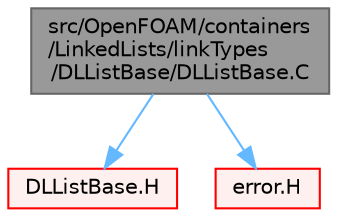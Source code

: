 digraph "src/OpenFOAM/containers/LinkedLists/linkTypes/DLListBase/DLListBase.C"
{
 // LATEX_PDF_SIZE
  bgcolor="transparent";
  edge [fontname=Helvetica,fontsize=10,labelfontname=Helvetica,labelfontsize=10];
  node [fontname=Helvetica,fontsize=10,shape=box,height=0.2,width=0.4];
  Node1 [id="Node000001",label="src/OpenFOAM/containers\l/LinkedLists/linkTypes\l/DLListBase/DLListBase.C",height=0.2,width=0.4,color="gray40", fillcolor="grey60", style="filled", fontcolor="black",tooltip=" "];
  Node1 -> Node2 [id="edge1_Node000001_Node000002",color="steelblue1",style="solid",tooltip=" "];
  Node2 [id="Node000002",label="DLListBase.H",height=0.2,width=0.4,color="red", fillcolor="#FFF0F0", style="filled",URL="$DLListBase_8H.html",tooltip=" "];
  Node1 -> Node39 [id="edge2_Node000001_Node000039",color="steelblue1",style="solid",tooltip=" "];
  Node39 [id="Node000039",label="error.H",height=0.2,width=0.4,color="red", fillcolor="#FFF0F0", style="filled",URL="$error_8H.html",tooltip=" "];
}
